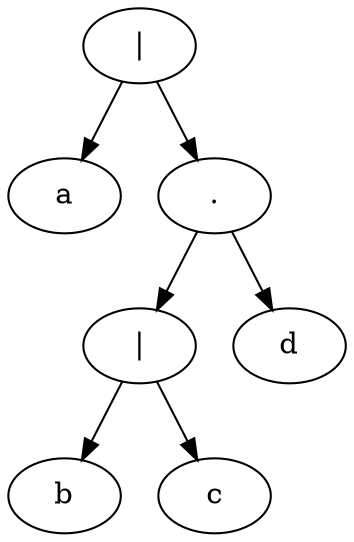 digraph {
  94727451095328[label="|"]
  94727451095280[label="a"]
  94727451095328  ->  94727451095280
  94727451095744[label="."]
  94727451095328  ->  94727451095744
  94727451095232[label="|"]
  94727451095744  ->  94727451095232
  94727451095824[label="d"]
  94727451095744  ->  94727451095824
  94727451095376[label="b"]
  94727451095232  ->  94727451095376
  94727451095664[label="c"]
  94727451095232  ->  94727451095664
}

